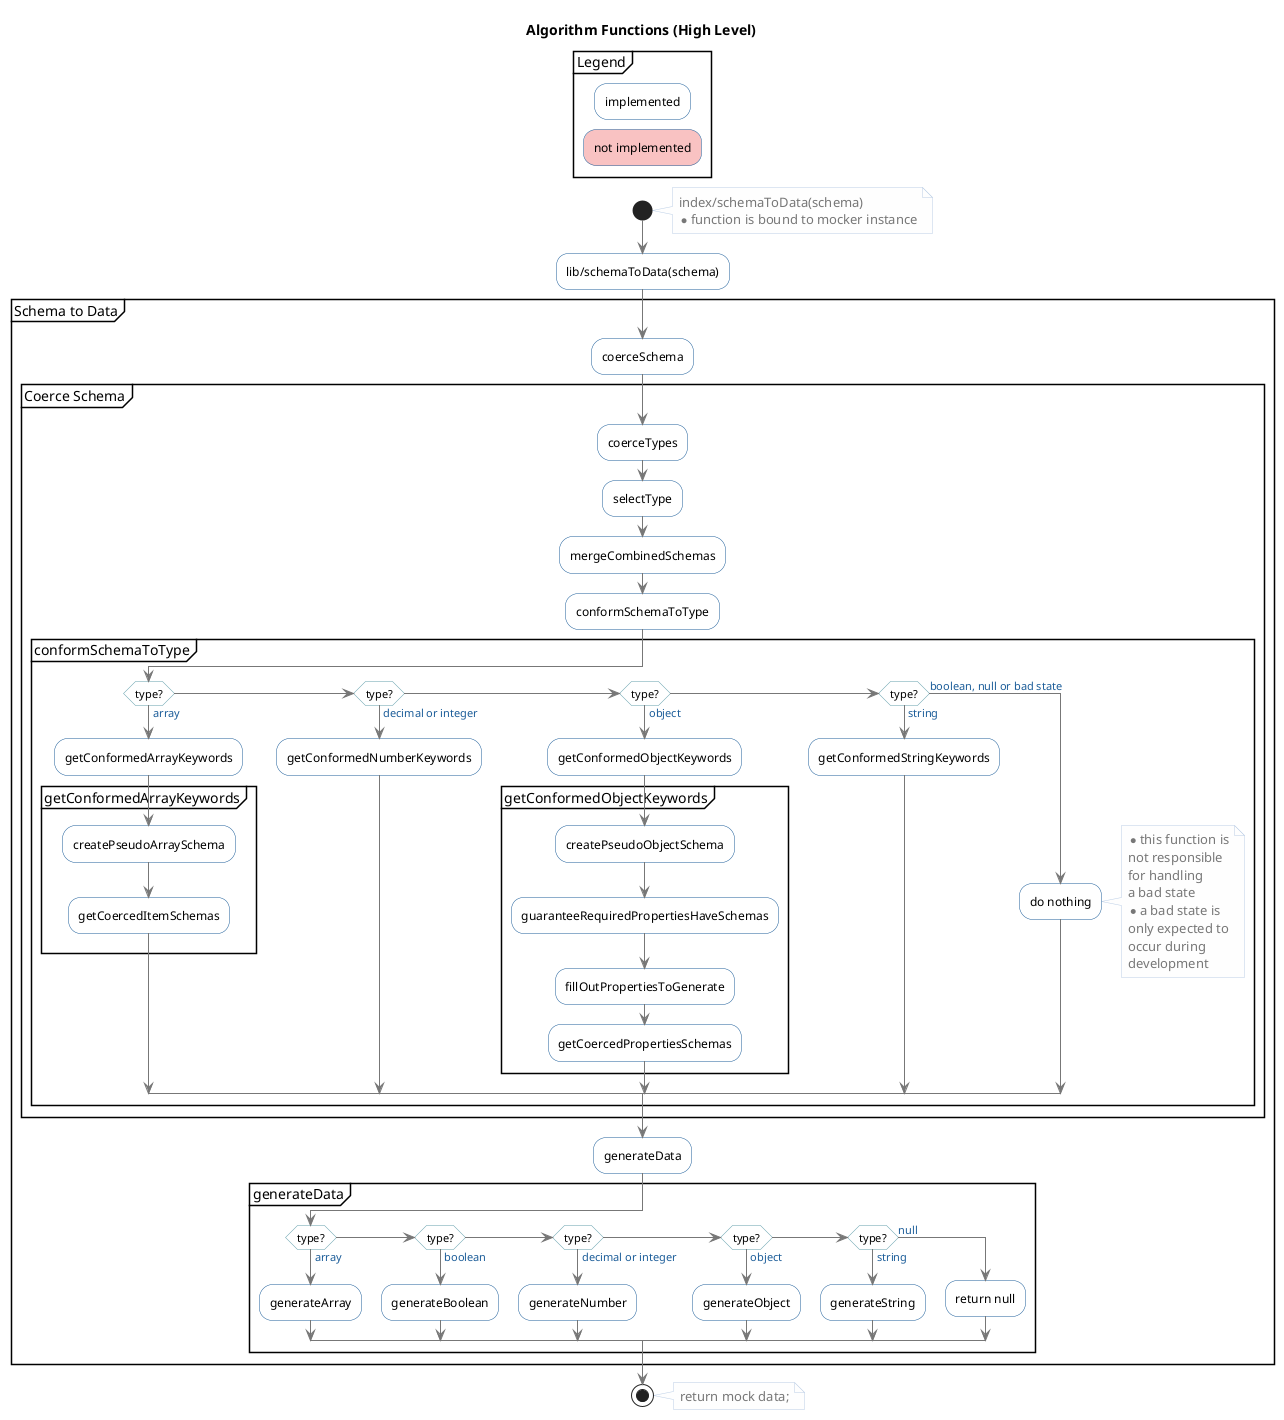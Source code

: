 @startuml Schema to Data

!define notImplemented #F9C2C2
!define dark #222
!define lessDark #777
!define lessLight #FEFEFE
!define light #FFF
!define primary #1C5D99
!define secondary #639FAB
!define accent #BBCDE5

skinparam shadowing false
skinparam FontColor dark

skinparam Activity {
  BackgroundColor light
  BorderColor primary
}

skinparam ActivityDiamond {
  BackgroundColor light
  BorderColor secondary
}

skinparam Arrow {
  Color lessDark
  FontColor primary
}

skinparam Note {
  BackgroundColor lessLight
  BorderColor accent
  FontColor lessDark
}

title Algorithm Functions (High Level)

partition Legend {
 :implemented;
  detach
  notImplemented:not implemented;
  detach
}

start
note right
  index/schemaToData(schema)
  * function is bound to mocker instance
end note

:lib/schemaToData(schema);

partition "Schema to Data" {
  :coerceSchema;

  partition "Coerce Schema" {
    :coerceTypes;

    :selectType;

    :mergeCombinedSchemas;

    :conformSchemaToType;

    partition conformSchemaToType {
      if (type?) then (array)
        :getConformedArrayKeywords;

        partition getConformedArrayKeywords {
          :createPseudoArraySchema;

          :getCoercedItemSchemas;
        }
      else if (type?) then (decimal or integer)
        :getConformedNumberKeywords;
      else if (type?) then (object)
        :getConformedObjectKeywords;

        partition getConformedObjectKeywords {
          :createPseudoObjectSchema;

          :guaranteeRequiredPropertiesHaveSchemas;

          :fillOutPropertiesToGenerate;

          :getCoercedPropertiesSchemas;
        }
      else if (type?) then (string)
        :getConformedStringKeywords;
      else (boolean, null or bad state)
        :do nothing;
        note right
          * this function is
          not responsible
          for handling
          a bad state
          * a bad state is
          only expected to
          occur during
          development
        end note
      endif
    }
  }

  :generateData;

  partition generateData {
    if (type?) then (array)
      :generateArray;
    else if (type?) then (boolean)
      :generateBoolean;
    else if (type?) then (decimal or integer)
      :generateNumber;
    else if (type?) then (object)
      :generateObject;
    else if (type?) then (string)
      :generateString;
    else (null)
      :return null;
    endif
  }
}

stop
note right: return mock data;
@enduml
